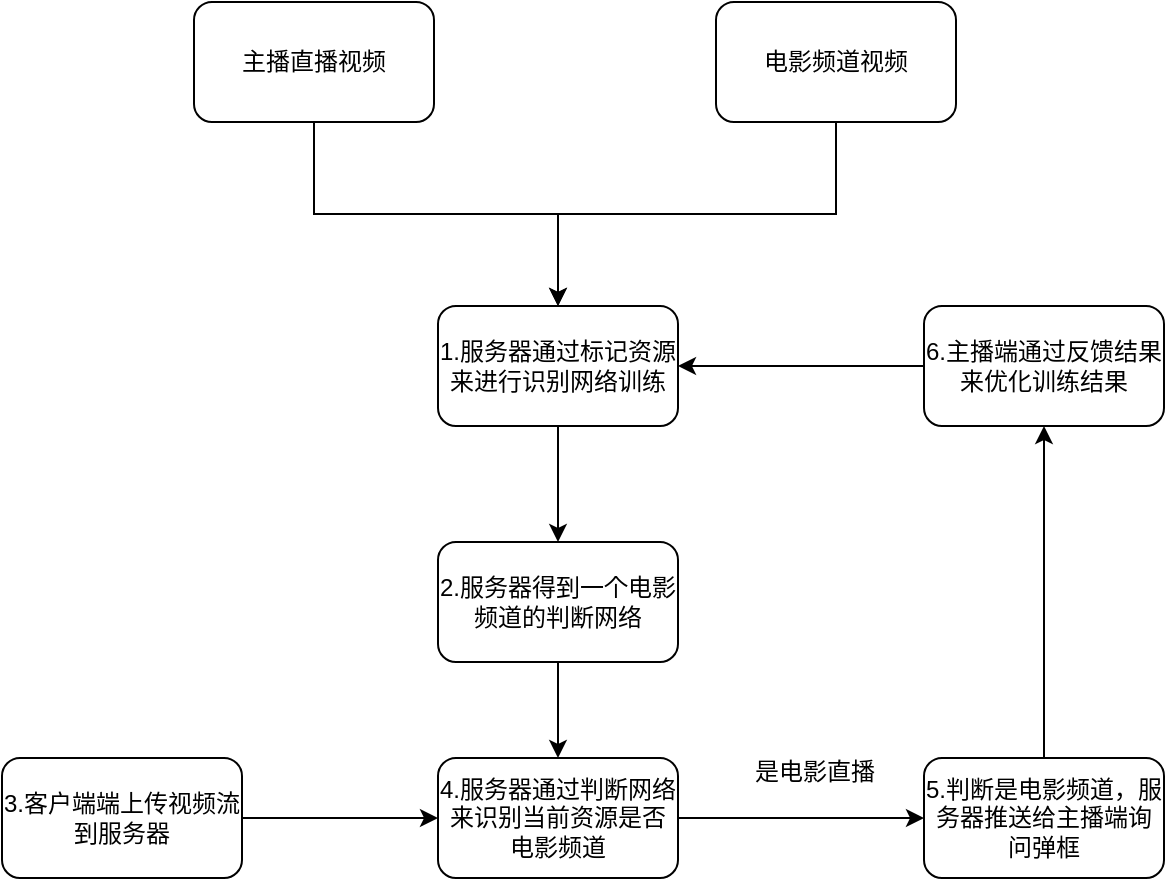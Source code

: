 <mxfile version="16.5.5" type="github" pages="4">
  <diagram id="Z-4CW9O0wTY7q7Qqwn57" name="Page-1">
    <mxGraphModel dx="1422" dy="762" grid="0" gridSize="10" guides="1" tooltips="1" connect="1" arrows="1" fold="1" page="1" pageScale="1" pageWidth="1169" pageHeight="827" math="0" shadow="0">
      <root>
        <mxCell id="0" />
        <mxCell id="1" parent="0" />
        <mxCell id="KL3cUYfAll2ktqgYMCg0-4" style="edgeStyle=orthogonalEdgeStyle;rounded=0;orthogonalLoop=1;jettySize=auto;html=1;exitX=0.5;exitY=1;exitDx=0;exitDy=0;" edge="1" parent="1" source="KL3cUYfAll2ktqgYMCg0-1" target="KL3cUYfAll2ktqgYMCg0-3">
          <mxGeometry relative="1" as="geometry" />
        </mxCell>
        <mxCell id="KL3cUYfAll2ktqgYMCg0-1" value="主播直播视频" style="rounded=1;whiteSpace=wrap;html=1;" vertex="1" parent="1">
          <mxGeometry x="235" y="81" width="120" height="60" as="geometry" />
        </mxCell>
        <mxCell id="KL3cUYfAll2ktqgYMCg0-5" style="edgeStyle=orthogonalEdgeStyle;rounded=0;orthogonalLoop=1;jettySize=auto;html=1;exitX=0.5;exitY=1;exitDx=0;exitDy=0;entryX=0.5;entryY=0;entryDx=0;entryDy=0;" edge="1" parent="1" source="KL3cUYfAll2ktqgYMCg0-2" target="KL3cUYfAll2ktqgYMCg0-3">
          <mxGeometry relative="1" as="geometry" />
        </mxCell>
        <mxCell id="KL3cUYfAll2ktqgYMCg0-2" value="电影频道视频" style="rounded=1;whiteSpace=wrap;html=1;" vertex="1" parent="1">
          <mxGeometry x="496" y="81" width="120" height="60" as="geometry" />
        </mxCell>
        <mxCell id="KL3cUYfAll2ktqgYMCg0-7" style="edgeStyle=orthogonalEdgeStyle;rounded=0;orthogonalLoop=1;jettySize=auto;html=1;" edge="1" parent="1" source="KL3cUYfAll2ktqgYMCg0-3" target="KL3cUYfAll2ktqgYMCg0-6">
          <mxGeometry relative="1" as="geometry" />
        </mxCell>
        <mxCell id="KL3cUYfAll2ktqgYMCg0-3" value="1.服务器通过标记资源来进行识别网络训练" style="rounded=1;whiteSpace=wrap;html=1;" vertex="1" parent="1">
          <mxGeometry x="357" y="233" width="120" height="60" as="geometry" />
        </mxCell>
        <mxCell id="KL3cUYfAll2ktqgYMCg0-11" style="edgeStyle=orthogonalEdgeStyle;rounded=0;orthogonalLoop=1;jettySize=auto;html=1;exitX=0.5;exitY=1;exitDx=0;exitDy=0;" edge="1" parent="1" source="KL3cUYfAll2ktqgYMCg0-6" target="KL3cUYfAll2ktqgYMCg0-9">
          <mxGeometry relative="1" as="geometry" />
        </mxCell>
        <mxCell id="KL3cUYfAll2ktqgYMCg0-6" value="2.服务器得到一个电影频道的判断网络" style="rounded=1;whiteSpace=wrap;html=1;" vertex="1" parent="1">
          <mxGeometry x="357" y="351" width="120" height="60" as="geometry" />
        </mxCell>
        <mxCell id="KL3cUYfAll2ktqgYMCg0-10" style="edgeStyle=orthogonalEdgeStyle;rounded=0;orthogonalLoop=1;jettySize=auto;html=1;exitX=1;exitY=0.5;exitDx=0;exitDy=0;" edge="1" parent="1" source="KL3cUYfAll2ktqgYMCg0-8" target="KL3cUYfAll2ktqgYMCg0-9">
          <mxGeometry relative="1" as="geometry" />
        </mxCell>
        <mxCell id="KL3cUYfAll2ktqgYMCg0-8" value="3.客户端端上传视频流到服务器" style="rounded=1;whiteSpace=wrap;html=1;" vertex="1" parent="1">
          <mxGeometry x="139" y="459" width="120" height="60" as="geometry" />
        </mxCell>
        <mxCell id="KL3cUYfAll2ktqgYMCg0-13" style="edgeStyle=orthogonalEdgeStyle;rounded=0;orthogonalLoop=1;jettySize=auto;html=1;exitX=1;exitY=0.5;exitDx=0;exitDy=0;" edge="1" parent="1" source="KL3cUYfAll2ktqgYMCg0-9" target="KL3cUYfAll2ktqgYMCg0-12">
          <mxGeometry relative="1" as="geometry" />
        </mxCell>
        <mxCell id="KL3cUYfAll2ktqgYMCg0-9" value="4.服务器通过判断网络来识别当前资源是否电影频道" style="rounded=1;whiteSpace=wrap;html=1;" vertex="1" parent="1">
          <mxGeometry x="357" y="459" width="120" height="60" as="geometry" />
        </mxCell>
        <mxCell id="KL3cUYfAll2ktqgYMCg0-15" style="edgeStyle=orthogonalEdgeStyle;rounded=0;orthogonalLoop=1;jettySize=auto;html=1;exitX=0.5;exitY=0;exitDx=0;exitDy=0;entryX=0.5;entryY=1;entryDx=0;entryDy=0;" edge="1" parent="1" source="KL3cUYfAll2ktqgYMCg0-12" target="KL3cUYfAll2ktqgYMCg0-14">
          <mxGeometry relative="1" as="geometry" />
        </mxCell>
        <mxCell id="KL3cUYfAll2ktqgYMCg0-12" value="5.判断是电影频道，服务器推送给主播端询问弹框" style="rounded=1;whiteSpace=wrap;html=1;" vertex="1" parent="1">
          <mxGeometry x="600" y="459" width="120" height="60" as="geometry" />
        </mxCell>
        <mxCell id="KL3cUYfAll2ktqgYMCg0-16" style="edgeStyle=orthogonalEdgeStyle;rounded=0;orthogonalLoop=1;jettySize=auto;html=1;exitX=0;exitY=0.5;exitDx=0;exitDy=0;" edge="1" parent="1" source="KL3cUYfAll2ktqgYMCg0-14" target="KL3cUYfAll2ktqgYMCg0-3">
          <mxGeometry relative="1" as="geometry" />
        </mxCell>
        <mxCell id="KL3cUYfAll2ktqgYMCg0-14" value="6.主播端通过反馈结果来优化训练结果" style="rounded=1;whiteSpace=wrap;html=1;" vertex="1" parent="1">
          <mxGeometry x="600" y="233" width="120" height="60" as="geometry" />
        </mxCell>
        <mxCell id="KL3cUYfAll2ktqgYMCg0-17" value="是电影直播" style="text;html=1;strokeColor=none;fillColor=none;align=center;verticalAlign=middle;whiteSpace=wrap;rounded=0;" vertex="1" parent="1">
          <mxGeometry x="509" y="451" width="73" height="30" as="geometry" />
        </mxCell>
      </root>
    </mxGraphModel>
  </diagram>
  <diagram id="-thpit7yFCRp58Dmovrw" name="Page-2">
    <mxGraphModel dx="1422" dy="762" grid="0" gridSize="10" guides="1" tooltips="1" connect="1" arrows="1" fold="1" page="1" pageScale="1" pageWidth="1169" pageHeight="827" math="0" shadow="0">
      <root>
        <mxCell id="yYZxj3VkscVl9SUkmz4Z-0" />
        <mxCell id="yYZxj3VkscVl9SUkmz4Z-1" parent="yYZxj3VkscVl9SUkmz4Z-0" />
        <mxCell id="yYZxj3VkscVl9SUkmz4Z-2" style="edgeStyle=orthogonalEdgeStyle;rounded=0;orthogonalLoop=1;jettySize=auto;html=1;exitX=0.5;exitY=1;exitDx=0;exitDy=0;" edge="1" parent="yYZxj3VkscVl9SUkmz4Z-1" source="yYZxj3VkscVl9SUkmz4Z-3" target="yYZxj3VkscVl9SUkmz4Z-5">
          <mxGeometry relative="1" as="geometry" />
        </mxCell>
        <mxCell id="yYZxj3VkscVl9SUkmz4Z-3" value="标记多国语言电影" style="rounded=1;whiteSpace=wrap;html=1;" vertex="1" parent="yYZxj3VkscVl9SUkmz4Z-1">
          <mxGeometry x="357" y="123" width="120" height="60" as="geometry" />
        </mxCell>
        <mxCell id="yYZxj3VkscVl9SUkmz4Z-4" style="edgeStyle=orthogonalEdgeStyle;rounded=0;orthogonalLoop=1;jettySize=auto;html=1;" edge="1" parent="yYZxj3VkscVl9SUkmz4Z-1" source="yYZxj3VkscVl9SUkmz4Z-5" target="yYZxj3VkscVl9SUkmz4Z-7">
          <mxGeometry relative="1" as="geometry" />
        </mxCell>
        <mxCell id="yYZxj3VkscVl9SUkmz4Z-5" value="1.服务器通过标记资源来进行语种识别网络训练" style="rounded=1;whiteSpace=wrap;html=1;" vertex="1" parent="yYZxj3VkscVl9SUkmz4Z-1">
          <mxGeometry x="357" y="233" width="120" height="60" as="geometry" />
        </mxCell>
        <mxCell id="yYZxj3VkscVl9SUkmz4Z-6" style="edgeStyle=orthogonalEdgeStyle;rounded=0;orthogonalLoop=1;jettySize=auto;html=1;exitX=0.5;exitY=1;exitDx=0;exitDy=0;" edge="1" parent="yYZxj3VkscVl9SUkmz4Z-1" source="yYZxj3VkscVl9SUkmz4Z-7" target="yYZxj3VkscVl9SUkmz4Z-12">
          <mxGeometry relative="1" as="geometry" />
        </mxCell>
        <mxCell id="yYZxj3VkscVl9SUkmz4Z-7" value="2.服务器得到一个电影频道的判断网络" style="rounded=1;whiteSpace=wrap;html=1;" vertex="1" parent="yYZxj3VkscVl9SUkmz4Z-1">
          <mxGeometry x="357" y="351" width="120" height="60" as="geometry" />
        </mxCell>
        <mxCell id="yYZxj3VkscVl9SUkmz4Z-8" style="edgeStyle=orthogonalEdgeStyle;rounded=0;orthogonalLoop=1;jettySize=auto;html=1;exitX=1;exitY=0.5;exitDx=0;exitDy=0;" edge="1" parent="yYZxj3VkscVl9SUkmz4Z-1" source="yYZxj3VkscVl9SUkmz4Z-10" target="yYZxj3VkscVl9SUkmz4Z-12">
          <mxGeometry relative="1" as="geometry" />
        </mxCell>
        <mxCell id="yYZxj3VkscVl9SUkmz4Z-9" style="edgeStyle=orthogonalEdgeStyle;rounded=0;orthogonalLoop=1;jettySize=auto;html=1;exitX=1;exitY=0.5;exitDx=0;exitDy=0;entryX=0;entryY=0.5;entryDx=0;entryDy=0;" edge="1" parent="yYZxj3VkscVl9SUkmz4Z-1" source="yYZxj3VkscVl9SUkmz4Z-10" target="yYZxj3VkscVl9SUkmz4Z-17">
          <mxGeometry relative="1" as="geometry" />
        </mxCell>
        <mxCell id="yYZxj3VkscVl9SUkmz4Z-10" value="3.客户端端上传视频流到服务器" style="rounded=1;whiteSpace=wrap;html=1;" vertex="1" parent="yYZxj3VkscVl9SUkmz4Z-1">
          <mxGeometry x="139" y="459" width="120" height="60" as="geometry" />
        </mxCell>
        <mxCell id="yYZxj3VkscVl9SUkmz4Z-11" style="edgeStyle=orthogonalEdgeStyle;rounded=0;orthogonalLoop=1;jettySize=auto;html=1;exitX=0.5;exitY=1;exitDx=0;exitDy=0;" edge="1" parent="yYZxj3VkscVl9SUkmz4Z-1" source="yYZxj3VkscVl9SUkmz4Z-12" target="yYZxj3VkscVl9SUkmz4Z-17">
          <mxGeometry relative="1" as="geometry" />
        </mxCell>
        <mxCell id="yYZxj3VkscVl9SUkmz4Z-12" value="4.服务器通过判断网络来识别当前资源是哪个国家的类别" style="rounded=1;whiteSpace=wrap;html=1;" vertex="1" parent="yYZxj3VkscVl9SUkmz4Z-1">
          <mxGeometry x="357" y="459" width="120" height="60" as="geometry" />
        </mxCell>
        <mxCell id="yYZxj3VkscVl9SUkmz4Z-13" style="edgeStyle=orthogonalEdgeStyle;rounded=0;orthogonalLoop=1;jettySize=auto;html=1;exitX=1;exitY=0.5;exitDx=0;exitDy=0;" edge="1" parent="yYZxj3VkscVl9SUkmz4Z-1" source="yYZxj3VkscVl9SUkmz4Z-14" target="yYZxj3VkscVl9SUkmz4Z-15">
          <mxGeometry relative="1" as="geometry" />
        </mxCell>
        <mxCell id="yYZxj3VkscVl9SUkmz4Z-14" value="6.将匹配到的电影列表名推送到主播端，主播端来做选择确认" style="rounded=1;whiteSpace=wrap;html=1;" vertex="1" parent="yYZxj3VkscVl9SUkmz4Z-1">
          <mxGeometry x="539" y="585" width="120" height="60" as="geometry" />
        </mxCell>
        <mxCell id="yYZxj3VkscVl9SUkmz4Z-15" value="7.主播端通过选择的结果上传会服务器进行记录" style="rounded=1;whiteSpace=wrap;html=1;" vertex="1" parent="yYZxj3VkscVl9SUkmz4Z-1">
          <mxGeometry x="708" y="585" width="120" height="60" as="geometry" />
        </mxCell>
        <mxCell id="yYZxj3VkscVl9SUkmz4Z-16" style="edgeStyle=orthogonalEdgeStyle;rounded=0;orthogonalLoop=1;jettySize=auto;html=1;exitX=1;exitY=0.5;exitDx=0;exitDy=0;" edge="1" parent="yYZxj3VkscVl9SUkmz4Z-1" source="yYZxj3VkscVl9SUkmz4Z-17" target="yYZxj3VkscVl9SUkmz4Z-14">
          <mxGeometry relative="1" as="geometry" />
        </mxCell>
        <mxCell id="yYZxj3VkscVl9SUkmz4Z-17" value="5.通过人脸识别电影出现的人物，然后和服务器的资源库匹配" style="rounded=1;whiteSpace=wrap;html=1;" vertex="1" parent="yYZxj3VkscVl9SUkmz4Z-1">
          <mxGeometry x="357" y="585" width="120" height="60" as="geometry" />
        </mxCell>
      </root>
    </mxGraphModel>
  </diagram>
  <diagram id="bUXXSI22fGu4zd4j0nOT" name="Page-3">
    <mxGraphModel dx="1422" dy="762" grid="0" gridSize="10" guides="1" tooltips="1" connect="1" arrows="1" fold="1" page="1" pageScale="1" pageWidth="1169" pageHeight="827" math="0" shadow="0">
      <root>
        <mxCell id="FyuCEJJ8vIb83FeyYkz2-0" />
        <mxCell id="FyuCEJJ8vIb83FeyYkz2-1" parent="FyuCEJJ8vIb83FeyYkz2-0" />
        <mxCell id="FyuCEJJ8vIb83FeyYkz2-4" style="edgeStyle=orthogonalEdgeStyle;rounded=0;orthogonalLoop=1;jettySize=auto;html=1;exitX=0.5;exitY=1;exitDx=0;exitDy=0;entryX=0.5;entryY=0;entryDx=0;entryDy=0;" edge="1" parent="FyuCEJJ8vIb83FeyYkz2-1" source="FyuCEJJ8vIb83FeyYkz2-2" target="FyuCEJJ8vIb83FeyYkz2-3">
          <mxGeometry relative="1" as="geometry" />
        </mxCell>
        <mxCell id="FyuCEJJ8vIb83FeyYkz2-2" value="1.服务器确认该直播间为电影直播间和对应的基本信息" style="rounded=1;whiteSpace=wrap;html=1;" vertex="1" parent="FyuCEJJ8vIb83FeyYkz2-1">
          <mxGeometry x="410" y="64" width="120" height="60" as="geometry" />
        </mxCell>
        <mxCell id="FyuCEJJ8vIb83FeyYkz2-6" style="edgeStyle=orthogonalEdgeStyle;rounded=0;orthogonalLoop=1;jettySize=auto;html=1;exitX=0.5;exitY=1;exitDx=0;exitDy=0;" edge="1" parent="FyuCEJJ8vIb83FeyYkz2-1" source="FyuCEJJ8vIb83FeyYkz2-3" target="FyuCEJJ8vIb83FeyYkz2-5">
          <mxGeometry relative="1" as="geometry" />
        </mxCell>
        <mxCell id="FyuCEJJ8vIb83FeyYkz2-3" value="2.服务器通过搜索wiki和百度知道等网站，来抓取电影和人物相应信息" style="rounded=1;whiteSpace=wrap;html=1;" vertex="1" parent="FyuCEJJ8vIb83FeyYkz2-1">
          <mxGeometry x="410" y="173" width="120" height="60" as="geometry" />
        </mxCell>
        <mxCell id="FyuCEJJ8vIb83FeyYkz2-8" style="edgeStyle=orthogonalEdgeStyle;rounded=0;orthogonalLoop=1;jettySize=auto;html=1;exitX=0.5;exitY=1;exitDx=0;exitDy=0;" edge="1" parent="FyuCEJJ8vIb83FeyYkz2-1" source="FyuCEJJ8vIb83FeyYkz2-5" target="FyuCEJJ8vIb83FeyYkz2-7">
          <mxGeometry relative="1" as="geometry" />
        </mxCell>
        <mxCell id="FyuCEJJ8vIb83FeyYkz2-5" value="3.客户端采集用户在公屏上提问的信息，上传到服务器" style="rounded=1;whiteSpace=wrap;html=1;" vertex="1" parent="FyuCEJJ8vIb83FeyYkz2-1">
          <mxGeometry x="410" y="278" width="120" height="60" as="geometry" />
        </mxCell>
        <mxCell id="sgsWLoBexfCvVZXE3L_5-2" style="edgeStyle=orthogonalEdgeStyle;rounded=0;orthogonalLoop=1;jettySize=auto;html=1;exitX=0.5;exitY=1;exitDx=0;exitDy=0;entryX=0.5;entryY=0;entryDx=0;entryDy=0;" edge="1" parent="FyuCEJJ8vIb83FeyYkz2-1" source="FyuCEJJ8vIb83FeyYkz2-7" target="sgsWLoBexfCvVZXE3L_5-1">
          <mxGeometry relative="1" as="geometry" />
        </mxCell>
        <mxCell id="sgsWLoBexfCvVZXE3L_5-4" style="edgeStyle=orthogonalEdgeStyle;rounded=0;orthogonalLoop=1;jettySize=auto;html=1;exitX=0.5;exitY=1;exitDx=0;exitDy=0;" edge="1" parent="FyuCEJJ8vIb83FeyYkz2-1" source="FyuCEJJ8vIb83FeyYkz2-7" target="sgsWLoBexfCvVZXE3L_5-3">
          <mxGeometry relative="1" as="geometry" />
        </mxCell>
        <mxCell id="FyuCEJJ8vIb83FeyYkz2-7" value="4.服务器在电影信息搜索对应的答案，然后下发到客户端" style="rounded=1;whiteSpace=wrap;html=1;" vertex="1" parent="FyuCEJJ8vIb83FeyYkz2-1">
          <mxGeometry x="410" y="398" width="120" height="60" as="geometry" />
        </mxCell>
        <mxCell id="sgsWLoBexfCvVZXE3L_5-1" value="在视频流底部的位置显示公屏问题的信息" style="rounded=1;whiteSpace=wrap;html=1;" vertex="1" parent="FyuCEJJ8vIb83FeyYkz2-1">
          <mxGeometry x="248" y="516" width="120" height="60" as="geometry" />
        </mxCell>
        <mxCell id="sgsWLoBexfCvVZXE3L_5-3" value="客户端通过物体识别和人脸识别来定位演员显示的位置，然后客户端弹出小弹框来回答表示对应的信息" style="rounded=1;whiteSpace=wrap;html=1;" vertex="1" parent="FyuCEJJ8vIb83FeyYkz2-1">
          <mxGeometry x="594" y="516" width="120" height="107" as="geometry" />
        </mxCell>
        <mxCell id="sgsWLoBexfCvVZXE3L_5-5" value="问题和电影相关" style="text;html=1;strokeColor=none;fillColor=none;align=center;verticalAlign=middle;whiteSpace=wrap;rounded=0;" vertex="1" parent="FyuCEJJ8vIb83FeyYkz2-1">
          <mxGeometry x="311" y="454" width="89" height="30" as="geometry" />
        </mxCell>
        <mxCell id="sgsWLoBexfCvVZXE3L_5-6" value="问题和人物相关" style="text;html=1;strokeColor=none;fillColor=none;align=center;verticalAlign=middle;whiteSpace=wrap;rounded=0;" vertex="1" parent="FyuCEJJ8vIb83FeyYkz2-1">
          <mxGeometry x="536" y="456" width="89" height="30" as="geometry" />
        </mxCell>
      </root>
    </mxGraphModel>
  </diagram>
  <diagram id="-CYvVbGvD7RK9iJ6U1Lt" name="Page-4">
    <mxGraphModel dx="1422" dy="762" grid="0" gridSize="10" guides="1" tooltips="1" connect="1" arrows="1" fold="1" page="1" pageScale="1" pageWidth="1169" pageHeight="827" math="0" shadow="0">
      <root>
        <mxCell id="xBPx-hF8s9FiOz3MSl5d-0" />
        <mxCell id="xBPx-hF8s9FiOz3MSl5d-1" parent="xBPx-hF8s9FiOz3MSl5d-0" />
      </root>
    </mxGraphModel>
  </diagram>
</mxfile>
